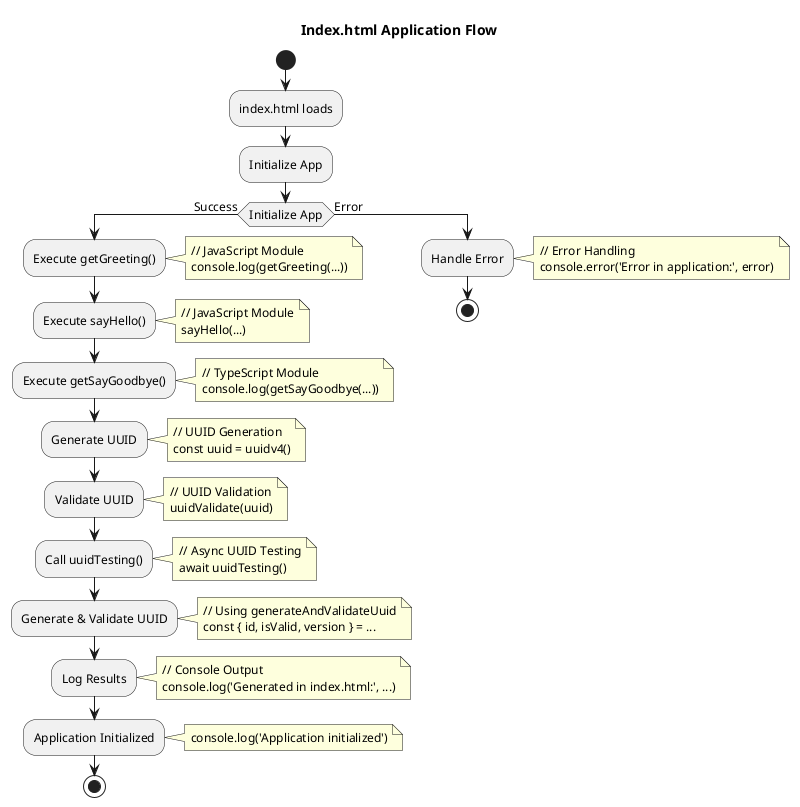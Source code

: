@startuml index.html Flow

skinparam backgroundColor #FFFFFF
skinparam defaultFontName Arial
skinparam defaultFontSize 12

title Index.html Application Flow

start

:index.html loads;

:Initialize App;

if (Initialize App) then (Success)
  :Execute getGreeting();
  note right
    // JavaScript Module
    console.log(getGreeting(...))
  end note
  
  :Execute sayHello();
  note right
    // JavaScript Module
    sayHello(...)
  end note
  
  :Execute getSayGoodbye();
  note right
    // TypeScript Module
    console.log(getSayGoodbye(...))
  end note
  
  :Generate UUID;
  note right
    // UUID Generation
    const uuid = uuidv4()
  end note
  
  :Validate UUID;
  note right
    // UUID Validation
    uuidValidate(uuid)
  end note
  
  :Call uuidTesting();
  note right
    // Async UUID Testing
    await uuidTesting()
  end note
  
  :Generate & Validate UUID;
  note right
    // Using generateAndValidateUuid
    const { id, isValid, version } = ...
  end note
  
  :Log Results;
  note right
    // Console Output
    console.log('Generated in index.html:', ...)
  end note
  
  :Application Initialized;
  note right: console.log('Application initialized')
  
  stop
else (Error)
  :Handle Error;
  note right
    // Error Handling
    console.error('Error in application:', error)
  end note
  stop
endif

@enduml
